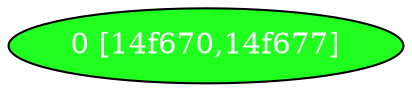 diGraph libnss3{
	libnss3_0  [style=filled fillcolor="#20FF20" fontcolor="#ffffff" shape=oval label="0 [14f670,14f677]"]


}